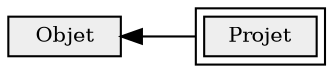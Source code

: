 digraph a {
size="8,20";
rankdir=LR;
node [height=0 style="filled", shape="box", font="Helvetica-Bold", fontsize="10", color="#00000"];
"Objet" -> "Projet" [dir=back];
"Objet" [URL="http://smw.learning-socle.org/index.php/Cat%C3%A9gorie:Objet",peripheries=1,label="Objet",fillcolor="#EEEEEE"];
"Projet" [URL="http://smw.learning-socle.org/index.php/Cat%C3%A9gorie:Projet",peripheries=2,label="Projet",fillcolor="#EEEEEE"];
}
